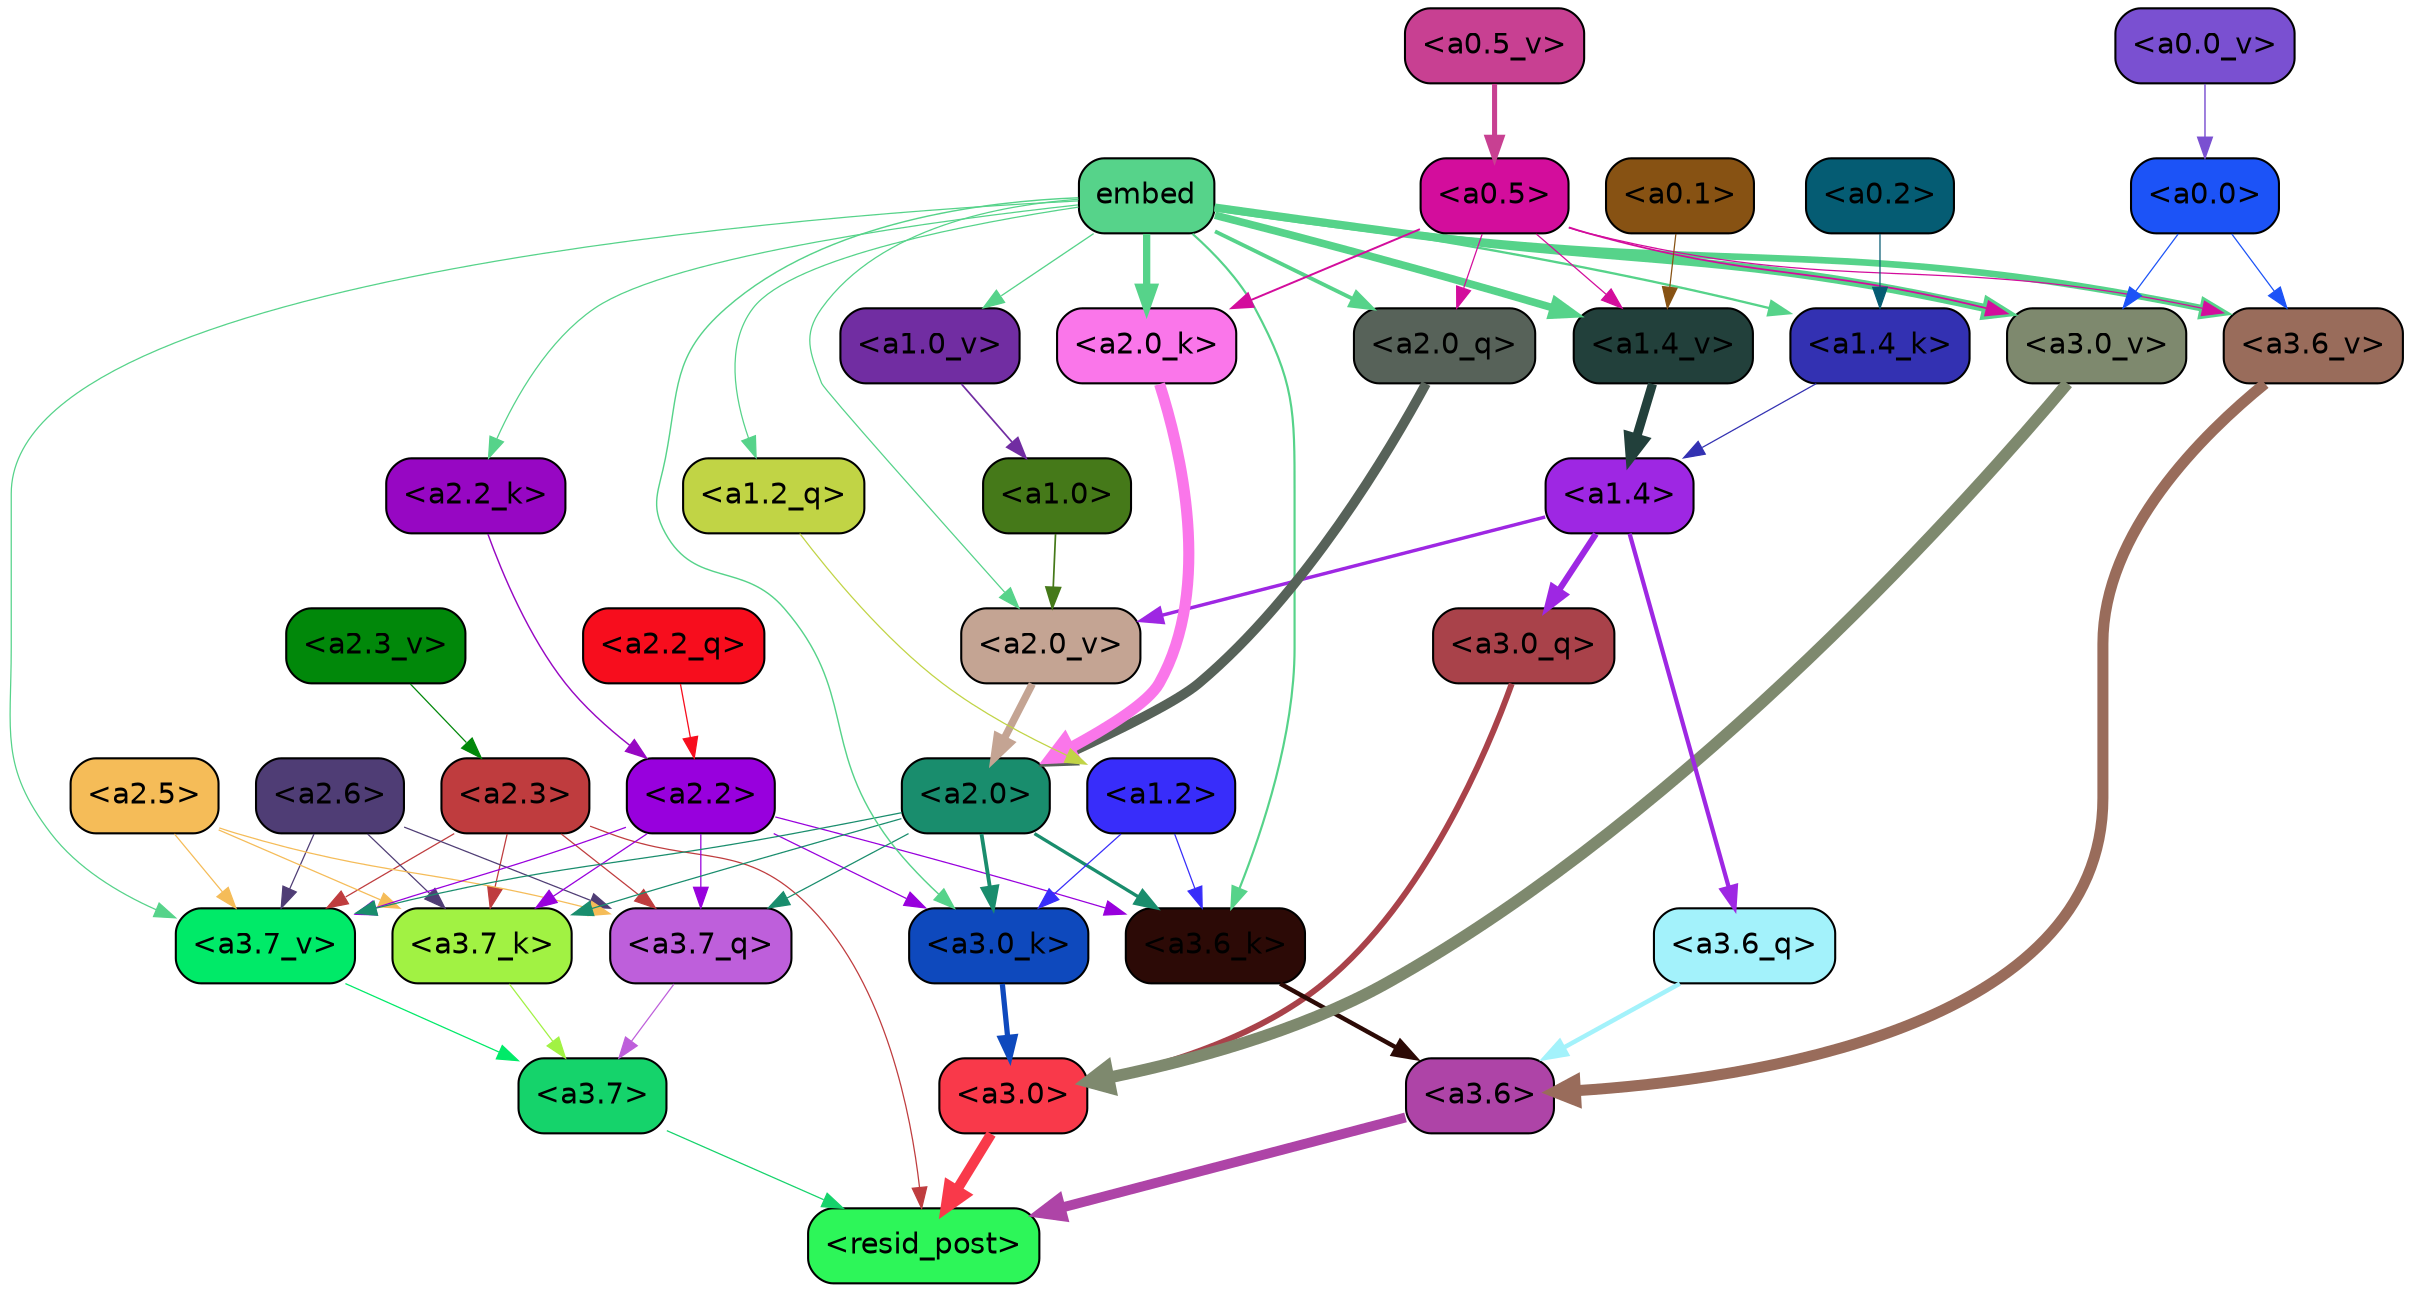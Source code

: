 strict digraph "" {
	graph [bgcolor=transparent,
		layout=dot,
		overlap=false,
		splines=true
	];
	"<a3.7>"	[color=black,
		fillcolor="#15d36b",
		fontname=Helvetica,
		shape=box,
		style="filled, rounded"];
	"<resid_post>"	[color=black,
		fillcolor="#2df659",
		fontname=Helvetica,
		shape=box,
		style="filled, rounded"];
	"<a3.7>" -> "<resid_post>"	[color="#15d36b",
		penwidth=0.6];
	"<a3.6>"	[color=black,
		fillcolor="#ae44a7",
		fontname=Helvetica,
		shape=box,
		style="filled, rounded"];
	"<a3.6>" -> "<resid_post>"	[color="#ae44a7",
		penwidth=4.751592040061951];
	"<a3.0>"	[color=black,
		fillcolor="#f9394a",
		fontname=Helvetica,
		shape=box,
		style="filled, rounded"];
	"<a3.0>" -> "<resid_post>"	[color="#f9394a",
		penwidth=4.904066681861877];
	"<a2.3>"	[color=black,
		fillcolor="#bf3c3e",
		fontname=Helvetica,
		shape=box,
		style="filled, rounded"];
	"<a2.3>" -> "<resid_post>"	[color="#bf3c3e",
		penwidth=0.6];
	"<a3.7_q>"	[color=black,
		fillcolor="#be5fdb",
		fontname=Helvetica,
		shape=box,
		style="filled, rounded"];
	"<a2.3>" -> "<a3.7_q>"	[color="#bf3c3e",
		penwidth=0.6];
	"<a3.7_k>"	[color=black,
		fillcolor="#a1f243",
		fontname=Helvetica,
		shape=box,
		style="filled, rounded"];
	"<a2.3>" -> "<a3.7_k>"	[color="#bf3c3e",
		penwidth=0.6];
	"<a3.7_v>"	[color=black,
		fillcolor="#00ea68",
		fontname=Helvetica,
		shape=box,
		style="filled, rounded"];
	"<a2.3>" -> "<a3.7_v>"	[color="#bf3c3e",
		penwidth=0.6];
	"<a3.7_q>" -> "<a3.7>"	[color="#be5fdb",
		penwidth=0.6];
	"<a3.6_q>"	[color=black,
		fillcolor="#a3f2fb",
		fontname=Helvetica,
		shape=box,
		style="filled, rounded"];
	"<a3.6_q>" -> "<a3.6>"	[color="#a3f2fb",
		penwidth=2.160832464694977];
	"<a3.0_q>"	[color=black,
		fillcolor="#a9424a",
		fontname=Helvetica,
		shape=box,
		style="filled, rounded"];
	"<a3.0_q>" -> "<a3.0>"	[color="#a9424a",
		penwidth=2.870753765106201];
	"<a3.7_k>" -> "<a3.7>"	[color="#a1f243",
		penwidth=0.6];
	"<a3.6_k>"	[color=black,
		fillcolor="#2c0a06",
		fontname=Helvetica,
		shape=box,
		style="filled, rounded"];
	"<a3.6_k>" -> "<a3.6>"	[color="#2c0a06",
		penwidth=2.13908451795578];
	"<a3.0_k>"	[color=black,
		fillcolor="#0e49bd",
		fontname=Helvetica,
		shape=box,
		style="filled, rounded"];
	"<a3.0_k>" -> "<a3.0>"	[color="#0e49bd",
		penwidth=2.520303964614868];
	"<a3.7_v>" -> "<a3.7>"	[color="#00ea68",
		penwidth=0.6];
	"<a3.6_v>"	[color=black,
		fillcolor="#996c5b",
		fontname=Helvetica,
		shape=box,
		style="filled, rounded"];
	"<a3.6_v>" -> "<a3.6>"	[color="#996c5b",
		penwidth=5.297133803367615];
	"<a3.0_v>"	[color=black,
		fillcolor="#7e896e",
		fontname=Helvetica,
		shape=box,
		style="filled, rounded"];
	"<a3.0_v>" -> "<a3.0>"	[color="#7e896e",
		penwidth=5.680712580680847];
	"<a2.6>"	[color=black,
		fillcolor="#4f3d75",
		fontname=Helvetica,
		shape=box,
		style="filled, rounded"];
	"<a2.6>" -> "<a3.7_q>"	[color="#4f3d75",
		penwidth=0.6];
	"<a2.6>" -> "<a3.7_k>"	[color="#4f3d75",
		penwidth=0.6];
	"<a2.6>" -> "<a3.7_v>"	[color="#4f3d75",
		penwidth=0.6];
	"<a2.5>"	[color=black,
		fillcolor="#f5bc58",
		fontname=Helvetica,
		shape=box,
		style="filled, rounded"];
	"<a2.5>" -> "<a3.7_q>"	[color="#f5bc58",
		penwidth=0.6];
	"<a2.5>" -> "<a3.7_k>"	[color="#f5bc58",
		penwidth=0.6];
	"<a2.5>" -> "<a3.7_v>"	[color="#f5bc58",
		penwidth=0.6];
	"<a2.2>"	[color=black,
		fillcolor="#9800dd",
		fontname=Helvetica,
		shape=box,
		style="filled, rounded"];
	"<a2.2>" -> "<a3.7_q>"	[color="#9800dd",
		penwidth=0.6];
	"<a2.2>" -> "<a3.7_k>"	[color="#9800dd",
		penwidth=0.6];
	"<a2.2>" -> "<a3.6_k>"	[color="#9800dd",
		penwidth=0.6];
	"<a2.2>" -> "<a3.0_k>"	[color="#9800dd",
		penwidth=0.6];
	"<a2.2>" -> "<a3.7_v>"	[color="#9800dd",
		penwidth=0.6];
	"<a2.0>"	[color=black,
		fillcolor="#198d6d",
		fontname=Helvetica,
		shape=box,
		style="filled, rounded"];
	"<a2.0>" -> "<a3.7_q>"	[color="#198d6d",
		penwidth=0.6];
	"<a2.0>" -> "<a3.7_k>"	[color="#198d6d",
		penwidth=0.6];
	"<a2.0>" -> "<a3.6_k>"	[color="#198d6d",
		penwidth=1.5897698998451233];
	"<a2.0>" -> "<a3.0_k>"	[color="#198d6d",
		penwidth=1.8405593037605286];
	"<a2.0>" -> "<a3.7_v>"	[color="#198d6d",
		penwidth=0.6];
	"<a1.4>"	[color=black,
		fillcolor="#9e27e3",
		fontname=Helvetica,
		shape=box,
		style="filled, rounded"];
	"<a1.4>" -> "<a3.6_q>"	[color="#9e27e3",
		penwidth=2.038943290710449];
	"<a1.4>" -> "<a3.0_q>"	[color="#9e27e3",
		penwidth=2.9756359085440636];
	"<a2.0_v>"	[color=black,
		fillcolor="#c4a493",
		fontname=Helvetica,
		shape=box,
		style="filled, rounded"];
	"<a1.4>" -> "<a2.0_v>"	[color="#9e27e3",
		penwidth=1.6503054380882531];
	"<a1.2>"	[color=black,
		fillcolor="#382dfa",
		fontname=Helvetica,
		shape=box,
		style="filled, rounded"];
	"<a1.2>" -> "<a3.6_k>"	[color="#382dfa",
		penwidth=0.6];
	"<a1.2>" -> "<a3.0_k>"	[color="#382dfa",
		penwidth=0.6];
	embed	[color=black,
		fillcolor="#56d38a",
		fontname=Helvetica,
		shape=box,
		style="filled, rounded"];
	embed -> "<a3.6_k>"	[color="#56d38a",
		penwidth=1.046662151813507];
	embed -> "<a3.0_k>"	[color="#56d38a",
		penwidth=0.6800519227981567];
	embed -> "<a3.7_v>"	[color="#56d38a",
		penwidth=0.6];
	embed -> "<a3.6_v>"	[color="#56d38a",
		penwidth=3.1840110421180725];
	embed -> "<a3.0_v>"	[color="#56d38a",
		penwidth=3.9005755856633186];
	"<a2.0_q>"	[color=black,
		fillcolor="#576259",
		fontname=Helvetica,
		shape=box,
		style="filled, rounded"];
	embed -> "<a2.0_q>"	[color="#56d38a",
		penwidth=1.85904461145401];
	"<a2.2_k>"	[color=black,
		fillcolor="#9707c3",
		fontname=Helvetica,
		shape=box,
		style="filled, rounded"];
	embed -> "<a2.2_k>"	[color="#56d38a",
		penwidth=0.6];
	"<a2.0_k>"	[color=black,
		fillcolor="#fa76ea",
		fontname=Helvetica,
		shape=box,
		style="filled, rounded"];
	embed -> "<a2.0_k>"	[color="#56d38a",
		penwidth=3.5012558698654175];
	embed -> "<a2.0_v>"	[color="#56d38a",
		penwidth=0.6];
	"<a1.2_q>"	[color=black,
		fillcolor="#c1d445",
		fontname=Helvetica,
		shape=box,
		style="filled, rounded"];
	embed -> "<a1.2_q>"	[color="#56d38a",
		penwidth=0.6];
	"<a1.4_k>"	[color=black,
		fillcolor="#3331b2",
		fontname=Helvetica,
		shape=box,
		style="filled, rounded"];
	embed -> "<a1.4_k>"	[color="#56d38a",
		penwidth=1.109577551484108];
	"<a1.4_v>"	[color=black,
		fillcolor="#22403b",
		fontname=Helvetica,
		shape=box,
		style="filled, rounded"];
	embed -> "<a1.4_v>"	[color="#56d38a",
		penwidth=3.6756038665771484];
	"<a1.0_v>"	[color=black,
		fillcolor="#712da2",
		fontname=Helvetica,
		shape=box,
		style="filled, rounded"];
	embed -> "<a1.0_v>"	[color="#56d38a",
		penwidth=0.6254805326461792];
	"<a0.5>"	[color=black,
		fillcolor="#d30d9c",
		fontname=Helvetica,
		shape=box,
		style="filled, rounded"];
	"<a0.5>" -> "<a3.6_v>"	[color="#d30d9c",
		penwidth=0.6];
	"<a0.5>" -> "<a3.0_v>"	[color="#d30d9c",
		penwidth=0.8493617177009583];
	"<a0.5>" -> "<a2.0_q>"	[color="#d30d9c",
		penwidth=0.6];
	"<a0.5>" -> "<a2.0_k>"	[color="#d30d9c",
		penwidth=0.9490888118743896];
	"<a0.5>" -> "<a1.4_v>"	[color="#d30d9c",
		penwidth=0.6066105961799622];
	"<a0.0>"	[color=black,
		fillcolor="#1c53f7",
		fontname=Helvetica,
		shape=box,
		style="filled, rounded"];
	"<a0.0>" -> "<a3.6_v>"	[color="#1c53f7",
		penwidth=0.6];
	"<a0.0>" -> "<a3.0_v>"	[color="#1c53f7",
		penwidth=0.6];
	"<a2.2_q>"	[color=black,
		fillcolor="#f70d1d",
		fontname=Helvetica,
		shape=box,
		style="filled, rounded"];
	"<a2.2_q>" -> "<a2.2>"	[color="#f70d1d",
		penwidth=0.6160273104906082];
	"<a2.0_q>" -> "<a2.0>"	[color="#576259",
		penwidth=4.690633252263069];
	"<a2.2_k>" -> "<a2.2>"	[color="#9707c3",
		penwidth=0.6862771511077881];
	"<a2.0_k>" -> "<a2.0>"	[color="#fa76ea",
		penwidth=5.3401959836483];
	"<a2.3_v>"	[color=black,
		fillcolor="#01880a",
		fontname=Helvetica,
		shape=box,
		style="filled, rounded"];
	"<a2.3_v>" -> "<a2.3>"	[color="#01880a",
		penwidth=0.6];
	"<a2.0_v>" -> "<a2.0>"	[color="#c4a493",
		penwidth=3.5938978791236877];
	"<a1.0>"	[color=black,
		fillcolor="#457919",
		fontname=Helvetica,
		shape=box,
		style="filled, rounded"];
	"<a1.0>" -> "<a2.0_v>"	[color="#457919",
		penwidth=0.8279995210468769];
	"<a1.2_q>" -> "<a1.2>"	[color="#c1d445",
		penwidth=0.6];
	"<a1.4_k>" -> "<a1.4>"	[color="#3331b2",
		penwidth=0.6];
	"<a1.4_v>" -> "<a1.4>"	[color="#22403b",
		penwidth=4.380064785480499];
	"<a1.0_v>" -> "<a1.0>"	[color="#712da2",
		penwidth=0.8271287679672241];
	"<a0.2>"	[color=black,
		fillcolor="#055c73",
		fontname=Helvetica,
		shape=box,
		style="filled, rounded"];
	"<a0.2>" -> "<a1.4_k>"	[color="#055c73",
		penwidth=0.6];
	"<a0.1>"	[color=black,
		fillcolor="#875213",
		fontname=Helvetica,
		shape=box,
		style="filled, rounded"];
	"<a0.1>" -> "<a1.4_v>"	[color="#875213",
		penwidth=0.6];
	"<a0.5_v>"	[color=black,
		fillcolor="#c84092",
		fontname=Helvetica,
		shape=box,
		style="filled, rounded"];
	"<a0.5_v>" -> "<a0.5>"	[color="#c84092",
		penwidth=2.4365723617374897];
	"<a0.0_v>"	[color=black,
		fillcolor="#7a50d1",
		fontname=Helvetica,
		shape=box,
		style="filled, rounded"];
	"<a0.0_v>" -> "<a0.0>"	[color="#7a50d1",
		penwidth=0.6885303854942322];
}

